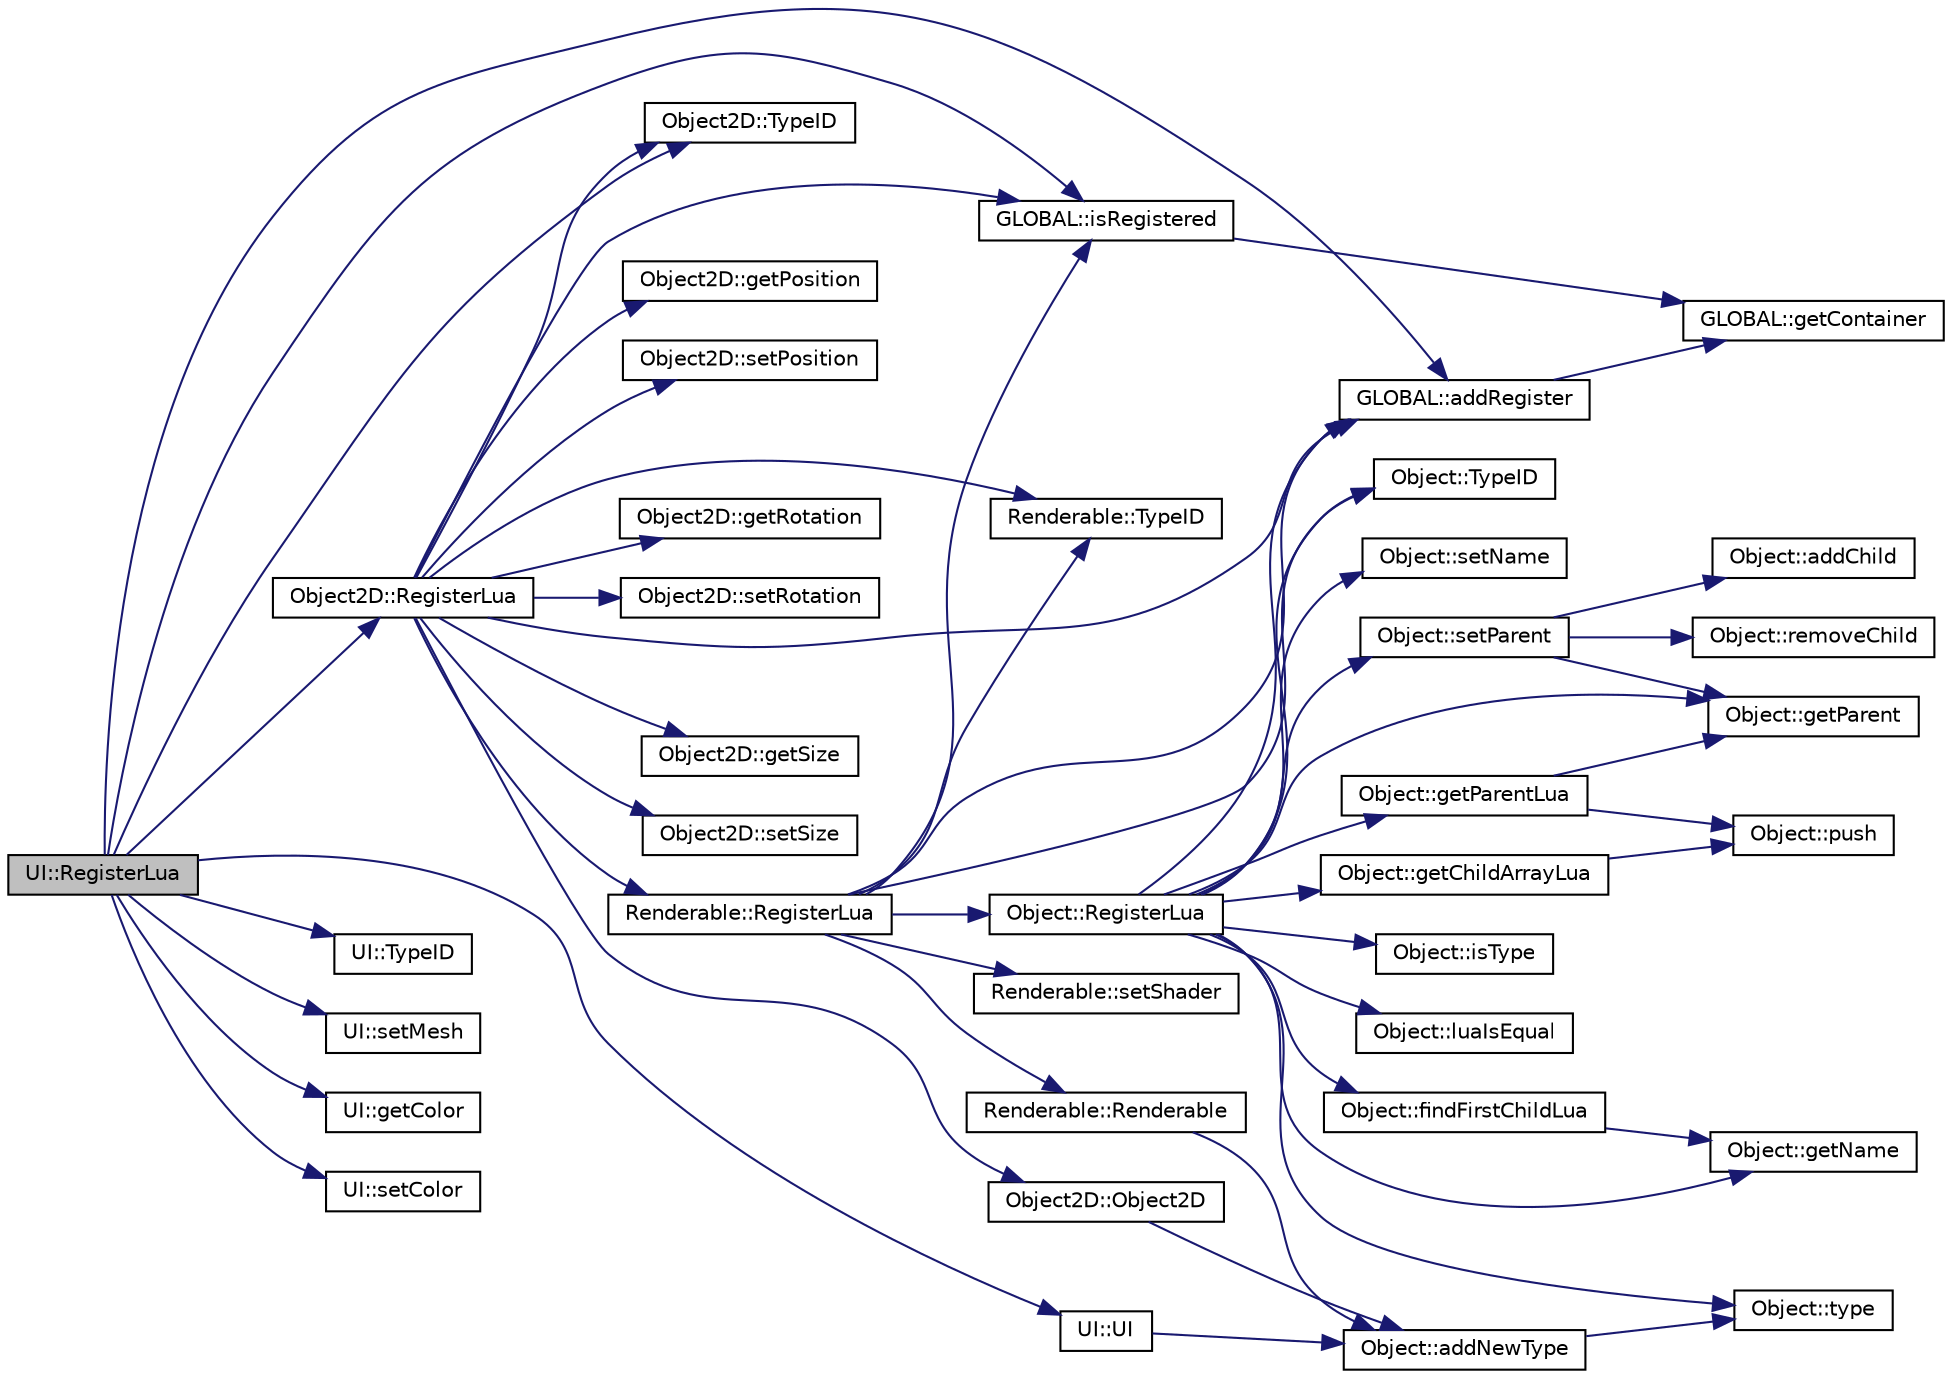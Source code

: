digraph "UI::RegisterLua"
{
  edge [fontname="Helvetica",fontsize="10",labelfontname="Helvetica",labelfontsize="10"];
  node [fontname="Helvetica",fontsize="10",shape=record];
  rankdir="LR";
  Node1 [label="UI::RegisterLua",height=0.2,width=0.4,color="black", fillcolor="grey75", style="filled", fontcolor="black"];
  Node1 -> Node2 [color="midnightblue",fontsize="10",style="solid",fontname="Helvetica"];
  Node2 [label="GLOBAL::isRegistered",height=0.2,width=0.4,color="black", fillcolor="white", style="filled",URL="$namespace_g_l_o_b_a_l.html#a2694bc250653b6da682a4536a396298e"];
  Node2 -> Node3 [color="midnightblue",fontsize="10",style="solid",fontname="Helvetica"];
  Node3 [label="GLOBAL::getContainer",height=0.2,width=0.4,color="black", fillcolor="white", style="filled",URL="$namespace_g_l_o_b_a_l.html#a48421068f5a2961b446e71f3dba107e1"];
  Node1 -> Node4 [color="midnightblue",fontsize="10",style="solid",fontname="Helvetica"];
  Node4 [label="Object2D::TypeID",height=0.2,width=0.4,color="black", fillcolor="white", style="filled",URL="$class_object2_d.html#af0e13f6c541ce400f2e8f353c4d7c5c6"];
  Node1 -> Node5 [color="midnightblue",fontsize="10",style="solid",fontname="Helvetica"];
  Node5 [label="Object2D::RegisterLua",height=0.2,width=0.4,color="black", fillcolor="white", style="filled",URL="$class_object2_d.html#aaab9df19d35199ab2cffd503106003a4"];
  Node5 -> Node2 [color="midnightblue",fontsize="10",style="solid",fontname="Helvetica"];
  Node5 -> Node6 [color="midnightblue",fontsize="10",style="solid",fontname="Helvetica"];
  Node6 [label="Renderable::TypeID",height=0.2,width=0.4,color="black", fillcolor="white", style="filled",URL="$class_renderable.html#a06154a610172db7c405e6e5950c7d72c"];
  Node5 -> Node7 [color="midnightblue",fontsize="10",style="solid",fontname="Helvetica"];
  Node7 [label="Renderable::RegisterLua",height=0.2,width=0.4,color="black", fillcolor="white", style="filled",URL="$class_renderable.html#ad4dc2f8934e00c6b48ac6376c4cd7d86"];
  Node7 -> Node2 [color="midnightblue",fontsize="10",style="solid",fontname="Helvetica"];
  Node7 -> Node8 [color="midnightblue",fontsize="10",style="solid",fontname="Helvetica"];
  Node8 [label="Object::TypeID",height=0.2,width=0.4,color="black", fillcolor="white", style="filled",URL="$class_object.html#adbb5326be3714f3ec41e783350ba9db0"];
  Node7 -> Node9 [color="midnightblue",fontsize="10",style="solid",fontname="Helvetica"];
  Node9 [label="Object::RegisterLua",height=0.2,width=0.4,color="black", fillcolor="white", style="filled",URL="$class_object.html#a928464bf68f63bbfb71e6e9ceb21bbb4"];
  Node9 -> Node10 [color="midnightblue",fontsize="10",style="solid",fontname="Helvetica"];
  Node10 [label="GLOBAL::addRegister",height=0.2,width=0.4,color="black", fillcolor="white", style="filled",URL="$namespace_g_l_o_b_a_l.html#a232ab9edd3a847771c8ab47813a21c14"];
  Node10 -> Node3 [color="midnightblue",fontsize="10",style="solid",fontname="Helvetica"];
  Node9 -> Node8 [color="midnightblue",fontsize="10",style="solid",fontname="Helvetica"];
  Node9 -> Node11 [color="midnightblue",fontsize="10",style="solid",fontname="Helvetica"];
  Node11 [label="Object::getName",height=0.2,width=0.4,color="black", fillcolor="white", style="filled",URL="$class_object.html#a6390f4fca865dc59e3442e9f0fb6bd5e"];
  Node9 -> Node12 [color="midnightblue",fontsize="10",style="solid",fontname="Helvetica"];
  Node12 [label="Object::setName",height=0.2,width=0.4,color="black", fillcolor="white", style="filled",URL="$class_object.html#a741baf738c82a3f9186d7ff1374c3763"];
  Node9 -> Node13 [color="midnightblue",fontsize="10",style="solid",fontname="Helvetica"];
  Node13 [label="Object::getChildArrayLua",height=0.2,width=0.4,color="black", fillcolor="white", style="filled",URL="$class_object.html#a55337766a87d3b86b74f5d96c2ae932d"];
  Node13 -> Node14 [color="midnightblue",fontsize="10",style="solid",fontname="Helvetica"];
  Node14 [label="Object::push",height=0.2,width=0.4,color="black", fillcolor="white", style="filled",URL="$class_object.html#a0e9a540d7260cb67a9f96a1244873fba"];
  Node9 -> Node15 [color="midnightblue",fontsize="10",style="solid",fontname="Helvetica"];
  Node15 [label="Object::getParent",height=0.2,width=0.4,color="black", fillcolor="white", style="filled",URL="$class_object.html#adf49dfc9ded6c7b527c40518bf8e7565"];
  Node9 -> Node16 [color="midnightblue",fontsize="10",style="solid",fontname="Helvetica"];
  Node16 [label="Object::setParent",height=0.2,width=0.4,color="black", fillcolor="white", style="filled",URL="$class_object.html#ac9bc4638b6bbf57b9421f58f87d1c5ac"];
  Node16 -> Node15 [color="midnightblue",fontsize="10",style="solid",fontname="Helvetica"];
  Node16 -> Node17 [color="midnightblue",fontsize="10",style="solid",fontname="Helvetica"];
  Node17 [label="Object::removeChild",height=0.2,width=0.4,color="black", fillcolor="white", style="filled",URL="$class_object.html#af10570c0792e70b6a135af53559f9e19"];
  Node16 -> Node18 [color="midnightblue",fontsize="10",style="solid",fontname="Helvetica"];
  Node18 [label="Object::addChild",height=0.2,width=0.4,color="black", fillcolor="white", style="filled",URL="$class_object.html#a599e52a38e2a5e605d4247393f941ab9"];
  Node9 -> Node19 [color="midnightblue",fontsize="10",style="solid",fontname="Helvetica"];
  Node19 [label="Object::getParentLua",height=0.2,width=0.4,color="black", fillcolor="white", style="filled",URL="$class_object.html#adbf055dfca18226397d6d3b9dd9467ef"];
  Node19 -> Node15 [color="midnightblue",fontsize="10",style="solid",fontname="Helvetica"];
  Node19 -> Node14 [color="midnightblue",fontsize="10",style="solid",fontname="Helvetica"];
  Node9 -> Node20 [color="midnightblue",fontsize="10",style="solid",fontname="Helvetica"];
  Node20 [label="Object::findFirstChildLua",height=0.2,width=0.4,color="black", fillcolor="white", style="filled",URL="$class_object.html#ab8d6d59726bd115047f427f23c901231"];
  Node20 -> Node11 [color="midnightblue",fontsize="10",style="solid",fontname="Helvetica"];
  Node9 -> Node21 [color="midnightblue",fontsize="10",style="solid",fontname="Helvetica"];
  Node21 [label="Object::isType",height=0.2,width=0.4,color="black", fillcolor="white", style="filled",URL="$class_object.html#aacbe0d82f8b9da6a614589bfeb107207"];
  Node9 -> Node22 [color="midnightblue",fontsize="10",style="solid",fontname="Helvetica"];
  Node22 [label="Object::luaIsEqual",height=0.2,width=0.4,color="black", fillcolor="white", style="filled",URL="$class_object.html#a1eebbd69a4c920d50cbc1df3e934512f"];
  Node9 -> Node23 [color="midnightblue",fontsize="10",style="solid",fontname="Helvetica"];
  Node23 [label="Object::type",height=0.2,width=0.4,color="black", fillcolor="white", style="filled",URL="$class_object.html#a4433fd7d9d5f2806e9b21a9dda623e51"];
  Node7 -> Node10 [color="midnightblue",fontsize="10",style="solid",fontname="Helvetica"];
  Node7 -> Node6 [color="midnightblue",fontsize="10",style="solid",fontname="Helvetica"];
  Node7 -> Node24 [color="midnightblue",fontsize="10",style="solid",fontname="Helvetica"];
  Node24 [label="Renderable::Renderable",height=0.2,width=0.4,color="black", fillcolor="white", style="filled",URL="$class_renderable.html#a97a0f6efd2a058dfb003e64e63bdb255"];
  Node24 -> Node25 [color="midnightblue",fontsize="10",style="solid",fontname="Helvetica"];
  Node25 [label="Object::addNewType",height=0.2,width=0.4,color="black", fillcolor="white", style="filled",URL="$class_object.html#acb87dc6630fa84f6054249db34cf682d"];
  Node25 -> Node23 [color="midnightblue",fontsize="10",style="solid",fontname="Helvetica"];
  Node7 -> Node26 [color="midnightblue",fontsize="10",style="solid",fontname="Helvetica"];
  Node26 [label="Renderable::setShader",height=0.2,width=0.4,color="black", fillcolor="white", style="filled",URL="$class_renderable.html#aeb1e795d81876a10149387d2496af6c3"];
  Node5 -> Node10 [color="midnightblue",fontsize="10",style="solid",fontname="Helvetica"];
  Node5 -> Node4 [color="midnightblue",fontsize="10",style="solid",fontname="Helvetica"];
  Node5 -> Node27 [color="midnightblue",fontsize="10",style="solid",fontname="Helvetica"];
  Node27 [label="Object2D::Object2D",height=0.2,width=0.4,color="black", fillcolor="white", style="filled",URL="$class_object2_d.html#adf886706d2a5aac31e1fbe0d71e8dc82"];
  Node27 -> Node25 [color="midnightblue",fontsize="10",style="solid",fontname="Helvetica"];
  Node5 -> Node28 [color="midnightblue",fontsize="10",style="solid",fontname="Helvetica"];
  Node28 [label="Object2D::getPosition",height=0.2,width=0.4,color="black", fillcolor="white", style="filled",URL="$class_object2_d.html#aa79fc593431c960ddf587ddc26e73500"];
  Node5 -> Node29 [color="midnightblue",fontsize="10",style="solid",fontname="Helvetica"];
  Node29 [label="Object2D::setPosition",height=0.2,width=0.4,color="black", fillcolor="white", style="filled",URL="$class_object2_d.html#a70cb67776c2e987f5fa7afba98375a13"];
  Node5 -> Node30 [color="midnightblue",fontsize="10",style="solid",fontname="Helvetica"];
  Node30 [label="Object2D::getRotation",height=0.2,width=0.4,color="black", fillcolor="white", style="filled",URL="$class_object2_d.html#a0e9eaf08f3654c318397905feadfcd09"];
  Node5 -> Node31 [color="midnightblue",fontsize="10",style="solid",fontname="Helvetica"];
  Node31 [label="Object2D::setRotation",height=0.2,width=0.4,color="black", fillcolor="white", style="filled",URL="$class_object2_d.html#a47f8ef555dd94ad0812234d893c2debe"];
  Node5 -> Node32 [color="midnightblue",fontsize="10",style="solid",fontname="Helvetica"];
  Node32 [label="Object2D::getSize",height=0.2,width=0.4,color="black", fillcolor="white", style="filled",URL="$class_object2_d.html#af10dcb65086ccc5e80ae410f510b6b60"];
  Node5 -> Node33 [color="midnightblue",fontsize="10",style="solid",fontname="Helvetica"];
  Node33 [label="Object2D::setSize",height=0.2,width=0.4,color="black", fillcolor="white", style="filled",URL="$class_object2_d.html#afa8b619ee0ea9f4cf5dc8727b3743bf7"];
  Node1 -> Node10 [color="midnightblue",fontsize="10",style="solid",fontname="Helvetica"];
  Node1 -> Node34 [color="midnightblue",fontsize="10",style="solid",fontname="Helvetica"];
  Node34 [label="UI::TypeID",height=0.2,width=0.4,color="black", fillcolor="white", style="filled",URL="$class_u_i.html#ae0dcb4eaa24e10dcd91479ecfacb4a4f"];
  Node1 -> Node35 [color="midnightblue",fontsize="10",style="solid",fontname="Helvetica"];
  Node35 [label="UI::UI",height=0.2,width=0.4,color="black", fillcolor="white", style="filled",URL="$class_u_i.html#a675985a56b5e87ebdc8e5884b9f2ee09"];
  Node35 -> Node25 [color="midnightblue",fontsize="10",style="solid",fontname="Helvetica"];
  Node1 -> Node36 [color="midnightblue",fontsize="10",style="solid",fontname="Helvetica"];
  Node36 [label="UI::setMesh",height=0.2,width=0.4,color="black", fillcolor="white", style="filled",URL="$class_u_i.html#a5ccaa8fd408c29a43f75de25f2136f77"];
  Node1 -> Node37 [color="midnightblue",fontsize="10",style="solid",fontname="Helvetica"];
  Node37 [label="UI::getColor",height=0.2,width=0.4,color="black", fillcolor="white", style="filled",URL="$class_u_i.html#ac2b34fa3df77d9c9d4e2fde9859489d0"];
  Node1 -> Node38 [color="midnightblue",fontsize="10",style="solid",fontname="Helvetica"];
  Node38 [label="UI::setColor",height=0.2,width=0.4,color="black", fillcolor="white", style="filled",URL="$class_u_i.html#a8dd91aebcccca9d2b81477ef9576af2f"];
}
